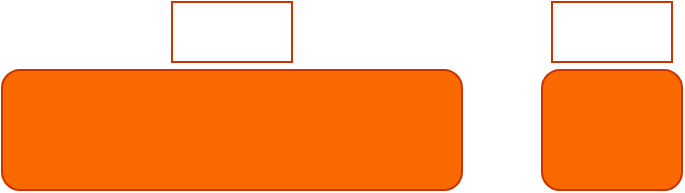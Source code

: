 <mxfile>
    <diagram id="BnefudGRWZ_eeSUTzbuS" name="Page-1">
        <mxGraphModel dx="759" dy="614" grid="1" gridSize="10" guides="1" tooltips="1" connect="1" arrows="1" fold="1" page="1" pageScale="1" pageWidth="850" pageHeight="1100" math="0" shadow="0">
            <root>
                <mxCell id="0"/>
                <mxCell id="1" parent="0"/>
                <mxCell id="2" value="" style="whiteSpace=wrap;html=1;fillColor=#fa6800;fontColor=#000000;strokeColor=#C73500;rounded=1;shadow=0;glass=0;" vertex="1" parent="1">
                    <mxGeometry x="80" y="90" width="230" height="60" as="geometry"/>
                </mxCell>
                <mxCell id="3" value="&lt;font color=&quot;#ffffff&quot; style=&quot;font-size: 18px;&quot;&gt;nums&lt;/font&gt;" style="text;strokeColor=#C73500;align=center;fillColor=none;html=1;verticalAlign=middle;whiteSpace=wrap;rounded=0;fontColor=#000000;" vertex="1" parent="1">
                    <mxGeometry x="165" y="56" width="60" height="30" as="geometry"/>
                </mxCell>
                <mxCell id="4" value="" style="whiteSpace=wrap;html=1;fillColor=#fa6800;fontColor=#000000;strokeColor=#C73500;rounded=1;shadow=0;glass=0;" vertex="1" parent="1">
                    <mxGeometry x="350" y="90" width="70" height="60" as="geometry"/>
                </mxCell>
                <mxCell id="5" value="&lt;font color=&quot;#ffffff&quot; style=&quot;font-size: 18px;&quot;&gt;val&lt;br&gt;&lt;/font&gt;" style="text;strokeColor=#C73500;align=center;fillColor=none;html=1;verticalAlign=middle;whiteSpace=wrap;rounded=0;fontColor=#000000;" vertex="1" parent="1">
                    <mxGeometry x="355" y="56" width="60" height="30" as="geometry"/>
                </mxCell>
            </root>
        </mxGraphModel>
    </diagram>
</mxfile>
